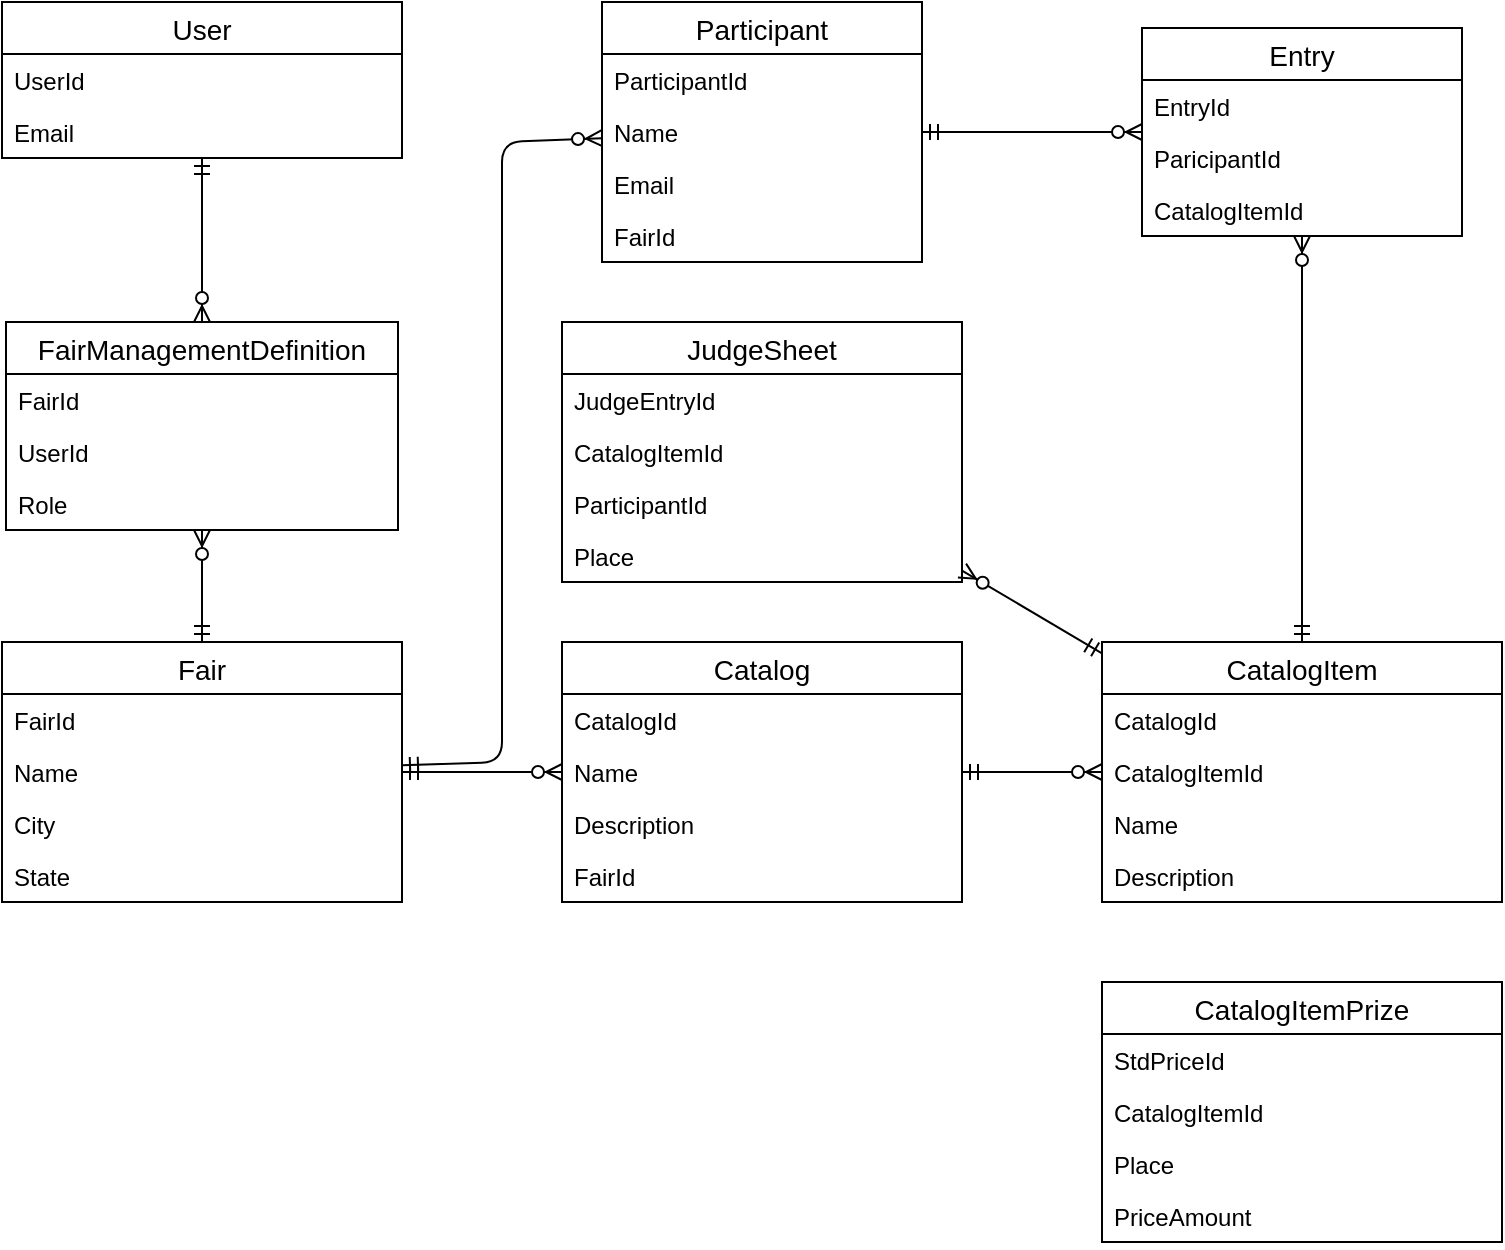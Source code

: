 <mxfile version="13.1.3">
    <diagram id="6hGFLwfOUW9BJ-s0fimq" name="Page-1">
        <mxGraphModel dx="1134" dy="684" grid="1" gridSize="10" guides="1" tooltips="1" connect="1" arrows="1" fold="1" page="1" pageScale="1" pageWidth="827" pageHeight="1169" math="0" shadow="0">
            <root>
                <mxCell id="0"/>
                <mxCell id="1" parent="0"/>
                <mxCell id="18" value="" style="fontSize=12;html=1;endArrow=ERzeroToMany;startArrow=ERmandOne;" edge="1" parent="1" source="2" target="12">
                    <mxGeometry width="100" height="100" relative="1" as="geometry">
                        <mxPoint x="230" y="440" as="sourcePoint"/>
                        <mxPoint x="60" y="378" as="targetPoint"/>
                    </mxGeometry>
                </mxCell>
                <mxCell id="2" value="User" style="swimlane;fontStyle=0;childLayout=stackLayout;horizontal=1;startSize=26;horizontalStack=0;resizeParent=1;resizeParentMax=0;resizeLast=0;collapsible=1;marginBottom=0;align=center;fontSize=14;" vertex="1" parent="1">
                    <mxGeometry x="60" y="200" width="200" height="78" as="geometry"/>
                </mxCell>
                <mxCell id="3" value="UserId" style="text;strokeColor=none;fillColor=none;spacingLeft=4;spacingRight=4;overflow=hidden;rotatable=0;points=[[0,0.5],[1,0.5]];portConstraint=eastwest;fontSize=12;" vertex="1" parent="2">
                    <mxGeometry y="26" width="200" height="26" as="geometry"/>
                </mxCell>
                <mxCell id="4" value="Email" style="text;strokeColor=none;fillColor=none;spacingLeft=4;spacingRight=4;overflow=hidden;rotatable=0;points=[[0,0.5],[1,0.5]];portConstraint=eastwest;fontSize=12;" vertex="1" parent="2">
                    <mxGeometry y="52" width="200" height="26" as="geometry"/>
                </mxCell>
                <mxCell id="12" value="FairManagementDefinition" style="swimlane;fontStyle=0;childLayout=stackLayout;horizontal=1;startSize=26;horizontalStack=0;resizeParent=1;resizeParentMax=0;resizeLast=0;collapsible=1;marginBottom=0;align=center;fontSize=14;" vertex="1" parent="1">
                    <mxGeometry x="62" y="360" width="196" height="104" as="geometry"/>
                </mxCell>
                <mxCell id="13" value="FairId" style="text;strokeColor=none;fillColor=none;spacingLeft=4;spacingRight=4;overflow=hidden;rotatable=0;points=[[0,0.5],[1,0.5]];portConstraint=eastwest;fontSize=12;" vertex="1" parent="12">
                    <mxGeometry y="26" width="196" height="26" as="geometry"/>
                </mxCell>
                <mxCell id="14" value="UserId" style="text;strokeColor=none;fillColor=none;spacingLeft=4;spacingRight=4;overflow=hidden;rotatable=0;points=[[0,0.5],[1,0.5]];portConstraint=eastwest;fontSize=12;" vertex="1" parent="12">
                    <mxGeometry y="52" width="196" height="26" as="geometry"/>
                </mxCell>
                <mxCell id="15" value="Role" style="text;strokeColor=none;fillColor=none;spacingLeft=4;spacingRight=4;overflow=hidden;rotatable=0;points=[[0,0.5],[1,0.5]];portConstraint=eastwest;fontSize=12;" vertex="1" parent="12">
                    <mxGeometry y="78" width="196" height="26" as="geometry"/>
                </mxCell>
                <mxCell id="6" value="Fair" style="swimlane;fontStyle=0;childLayout=stackLayout;horizontal=1;startSize=26;horizontalStack=0;resizeParent=1;resizeParentMax=0;resizeLast=0;collapsible=1;marginBottom=0;align=center;fontSize=14;" vertex="1" parent="1">
                    <mxGeometry x="60" y="520" width="200" height="130" as="geometry"/>
                </mxCell>
                <mxCell id="7" value="FairId" style="text;strokeColor=none;fillColor=none;spacingLeft=4;spacingRight=4;overflow=hidden;rotatable=0;points=[[0,0.5],[1,0.5]];portConstraint=eastwest;fontSize=12;" vertex="1" parent="6">
                    <mxGeometry y="26" width="200" height="26" as="geometry"/>
                </mxCell>
                <mxCell id="8" value="Name" style="text;strokeColor=none;fillColor=none;spacingLeft=4;spacingRight=4;overflow=hidden;rotatable=0;points=[[0,0.5],[1,0.5]];portConstraint=eastwest;fontSize=12;" vertex="1" parent="6">
                    <mxGeometry y="52" width="200" height="26" as="geometry"/>
                </mxCell>
                <mxCell id="9" value="City" style="text;strokeColor=none;fillColor=none;spacingLeft=4;spacingRight=4;overflow=hidden;rotatable=0;points=[[0,0.5],[1,0.5]];portConstraint=eastwest;fontSize=12;" vertex="1" parent="6">
                    <mxGeometry y="78" width="200" height="26" as="geometry"/>
                </mxCell>
                <mxCell id="10" value="State" style="text;strokeColor=none;fillColor=none;spacingLeft=4;spacingRight=4;overflow=hidden;rotatable=0;points=[[0,0.5],[1,0.5]];portConstraint=eastwest;fontSize=12;" vertex="1" parent="6">
                    <mxGeometry y="104" width="200" height="26" as="geometry"/>
                </mxCell>
                <mxCell id="26" value="" style="fontSize=12;html=1;endArrow=ERzeroToMany;startArrow=ERmandOne;" edge="1" parent="1" source="6" target="12">
                    <mxGeometry width="100" height="100" relative="1" as="geometry">
                        <mxPoint x="270" y="229.5" as="sourcePoint"/>
                        <mxPoint x="70" y="388" as="targetPoint"/>
                    </mxGeometry>
                </mxCell>
                <mxCell id="20" value="Participant" style="swimlane;fontStyle=0;childLayout=stackLayout;horizontal=1;startSize=26;horizontalStack=0;resizeParent=1;resizeParentMax=0;resizeLast=0;collapsible=1;marginBottom=0;align=center;fontSize=14;" vertex="1" parent="1">
                    <mxGeometry x="360" y="200" width="160" height="130" as="geometry"/>
                </mxCell>
                <mxCell id="23" value="ParticipantId" style="text;strokeColor=none;fillColor=none;spacingLeft=4;spacingRight=4;overflow=hidden;rotatable=0;points=[[0,0.5],[1,0.5]];portConstraint=eastwest;fontSize=12;" vertex="1" parent="20">
                    <mxGeometry y="26" width="160" height="26" as="geometry"/>
                </mxCell>
                <mxCell id="22" value="Name" style="text;strokeColor=none;fillColor=none;spacingLeft=4;spacingRight=4;overflow=hidden;rotatable=0;points=[[0,0.5],[1,0.5]];portConstraint=eastwest;fontSize=12;" vertex="1" parent="20">
                    <mxGeometry y="52" width="160" height="26" as="geometry"/>
                </mxCell>
                <mxCell id="24" value="Email" style="text;strokeColor=none;fillColor=none;spacingLeft=4;spacingRight=4;overflow=hidden;rotatable=0;points=[[0,0.5],[1,0.5]];portConstraint=eastwest;fontSize=12;" vertex="1" parent="20">
                    <mxGeometry y="78" width="160" height="26" as="geometry"/>
                </mxCell>
                <mxCell id="21" value="FairId" style="text;strokeColor=none;fillColor=none;spacingLeft=4;spacingRight=4;overflow=hidden;rotatable=0;points=[[0,0.5],[1,0.5]];portConstraint=eastwest;fontSize=12;" vertex="1" parent="20">
                    <mxGeometry y="104" width="160" height="26" as="geometry"/>
                </mxCell>
                <mxCell id="32" value="" style="fontSize=12;html=1;endArrow=ERzeroToMany;startArrow=ERmandOne;" edge="1" parent="1" source="6" target="20">
                    <mxGeometry width="100" height="100" relative="1" as="geometry">
                        <mxPoint x="170" y="288" as="sourcePoint"/>
                        <mxPoint x="170" y="370" as="targetPoint"/>
                        <Array as="points">
                            <mxPoint x="310" y="580"/>
                            <mxPoint x="310" y="270"/>
                        </Array>
                    </mxGeometry>
                </mxCell>
                <mxCell id="33" value="" style="fontSize=12;html=1;endArrow=ERzeroToMany;startArrow=ERmandOne;" edge="1" parent="1" source="20" target="27">
                    <mxGeometry width="100" height="100" relative="1" as="geometry">
                        <mxPoint x="270" y="591.667" as="sourcePoint"/>
                        <mxPoint x="370" y="278.077" as="targetPoint"/>
                        <Array as="points">
                            <mxPoint x="560" y="265"/>
                        </Array>
                    </mxGeometry>
                </mxCell>
                <mxCell id="50" value="" style="fontSize=12;html=1;endArrow=ERzeroToMany;startArrow=ERmandOne;" edge="1" parent="1" source="6" target="34">
                    <mxGeometry width="100" height="100" relative="1" as="geometry">
                        <mxPoint x="270" y="591.667" as="sourcePoint"/>
                        <mxPoint x="370" y="278.077" as="targetPoint"/>
                        <Array as="points"/>
                    </mxGeometry>
                </mxCell>
                <mxCell id="27" value="Entry" style="swimlane;fontStyle=0;childLayout=stackLayout;horizontal=1;startSize=26;horizontalStack=0;resizeParent=1;resizeParentMax=0;resizeLast=0;collapsible=1;marginBottom=0;align=center;fontSize=14;" vertex="1" parent="1">
                    <mxGeometry x="630" y="213" width="160" height="104" as="geometry"/>
                </mxCell>
                <mxCell id="28" value="EntryId" style="text;strokeColor=none;fillColor=none;spacingLeft=4;spacingRight=4;overflow=hidden;rotatable=0;points=[[0,0.5],[1,0.5]];portConstraint=eastwest;fontSize=12;" vertex="1" parent="27">
                    <mxGeometry y="26" width="160" height="26" as="geometry"/>
                </mxCell>
                <mxCell id="31" value="ParicipantId" style="text;strokeColor=none;fillColor=none;spacingLeft=4;spacingRight=4;overflow=hidden;rotatable=0;points=[[0,0.5],[1,0.5]];portConstraint=eastwest;fontSize=12;" vertex="1" parent="27">
                    <mxGeometry y="52" width="160" height="26" as="geometry"/>
                </mxCell>
                <mxCell id="51" value="CatalogItemId" style="text;strokeColor=none;fillColor=none;spacingLeft=4;spacingRight=4;overflow=hidden;rotatable=0;points=[[0,0.5],[1,0.5]];portConstraint=eastwest;fontSize=12;" vertex="1" parent="27">
                    <mxGeometry y="78" width="160" height="26" as="geometry"/>
                </mxCell>
                <mxCell id="52" value="" style="fontSize=12;html=1;endArrow=ERzeroToMany;startArrow=ERmandOne;" edge="1" parent="1" source="46" target="27">
                    <mxGeometry width="100" height="100" relative="1" as="geometry">
                        <mxPoint x="530" y="275" as="sourcePoint"/>
                        <mxPoint x="640" y="275" as="targetPoint"/>
                        <Array as="points"/>
                    </mxGeometry>
                </mxCell>
                <mxCell id="53" value="" style="fontSize=12;html=1;endArrow=ERzeroToMany;startArrow=ERmandOne;" edge="1" parent="1" source="34" target="46">
                    <mxGeometry width="100" height="100" relative="1" as="geometry">
                        <mxPoint x="270" y="595" as="sourcePoint"/>
                        <mxPoint x="350" y="595" as="targetPoint"/>
                        <Array as="points"/>
                    </mxGeometry>
                </mxCell>
                <mxCell id="46" value="CatalogItem" style="swimlane;fontStyle=0;childLayout=stackLayout;horizontal=1;startSize=26;horizontalStack=0;resizeParent=1;resizeParentMax=0;resizeLast=0;collapsible=1;marginBottom=0;align=center;fontSize=14;" vertex="1" parent="1">
                    <mxGeometry x="610" y="520" width="200" height="130" as="geometry"/>
                </mxCell>
                <mxCell id="47" value="CatalogId" style="text;strokeColor=none;fillColor=none;spacingLeft=4;spacingRight=4;overflow=hidden;rotatable=0;points=[[0,0.5],[1,0.5]];portConstraint=eastwest;fontSize=12;" vertex="1" parent="46">
                    <mxGeometry y="26" width="200" height="26" as="geometry"/>
                </mxCell>
                <mxCell id="59" value="CatalogItemId" style="text;strokeColor=none;fillColor=none;spacingLeft=4;spacingRight=4;overflow=hidden;rotatable=0;points=[[0,0.5],[1,0.5]];portConstraint=eastwest;fontSize=12;" vertex="1" parent="46">
                    <mxGeometry y="52" width="200" height="26" as="geometry"/>
                </mxCell>
                <mxCell id="48" value="Name" style="text;strokeColor=none;fillColor=none;spacingLeft=4;spacingRight=4;overflow=hidden;rotatable=0;points=[[0,0.5],[1,0.5]];portConstraint=eastwest;fontSize=12;" vertex="1" parent="46">
                    <mxGeometry y="78" width="200" height="26" as="geometry"/>
                </mxCell>
                <mxCell id="49" value="Description" style="text;strokeColor=none;fillColor=none;spacingLeft=4;spacingRight=4;overflow=hidden;rotatable=0;points=[[0,0.5],[1,0.5]];portConstraint=eastwest;fontSize=12;" vertex="1" parent="46">
                    <mxGeometry y="104" width="200" height="26" as="geometry"/>
                </mxCell>
                <mxCell id="54" value="CatalogItemPrize" style="swimlane;fontStyle=0;childLayout=stackLayout;horizontal=1;startSize=26;horizontalStack=0;resizeParent=1;resizeParentMax=0;resizeLast=0;collapsible=1;marginBottom=0;align=center;fontSize=14;" vertex="1" parent="1">
                    <mxGeometry x="610" y="690" width="200" height="130" as="geometry"/>
                </mxCell>
                <mxCell id="55" value="StdPriceId" style="text;strokeColor=none;fillColor=none;spacingLeft=4;spacingRight=4;overflow=hidden;rotatable=0;points=[[0,0.5],[1,0.5]];portConstraint=eastwest;fontSize=12;" vertex="1" parent="54">
                    <mxGeometry y="26" width="200" height="26" as="geometry"/>
                </mxCell>
                <mxCell id="58" value="CatalogItemId" style="text;strokeColor=none;fillColor=none;spacingLeft=4;spacingRight=4;overflow=hidden;rotatable=0;points=[[0,0.5],[1,0.5]];portConstraint=eastwest;fontSize=12;" vertex="1" parent="54">
                    <mxGeometry y="52" width="200" height="26" as="geometry"/>
                </mxCell>
                <mxCell id="56" value="Place" style="text;strokeColor=none;fillColor=none;spacingLeft=4;spacingRight=4;overflow=hidden;rotatable=0;points=[[0,0.5],[1,0.5]];portConstraint=eastwest;fontSize=12;" vertex="1" parent="54">
                    <mxGeometry y="78" width="200" height="26" as="geometry"/>
                </mxCell>
                <mxCell id="57" value="PriceAmount" style="text;strokeColor=none;fillColor=none;spacingLeft=4;spacingRight=4;overflow=hidden;rotatable=0;points=[[0,0.5],[1,0.5]];portConstraint=eastwest;fontSize=12;" vertex="1" parent="54">
                    <mxGeometry y="104" width="200" height="26" as="geometry"/>
                </mxCell>
                <mxCell id="34" value="Catalog" style="swimlane;fontStyle=0;childLayout=stackLayout;horizontal=1;startSize=26;horizontalStack=0;resizeParent=1;resizeParentMax=0;resizeLast=0;collapsible=1;marginBottom=0;align=center;fontSize=14;" vertex="1" parent="1">
                    <mxGeometry x="340" y="520" width="200" height="130" as="geometry"/>
                </mxCell>
                <mxCell id="38" value="CatalogId" style="text;strokeColor=none;fillColor=none;spacingLeft=4;spacingRight=4;overflow=hidden;rotatable=0;points=[[0,0.5],[1,0.5]];portConstraint=eastwest;fontSize=12;" vertex="1" parent="34">
                    <mxGeometry y="26" width="200" height="26" as="geometry"/>
                </mxCell>
                <mxCell id="72" value="Name" style="text;strokeColor=none;fillColor=none;spacingLeft=4;spacingRight=4;overflow=hidden;rotatable=0;points=[[0,0.5],[1,0.5]];portConstraint=eastwest;fontSize=12;" vertex="1" parent="34">
                    <mxGeometry y="52" width="200" height="26" as="geometry"/>
                </mxCell>
                <mxCell id="40" value="Description" style="text;strokeColor=none;fillColor=none;spacingLeft=4;spacingRight=4;overflow=hidden;rotatable=0;points=[[0,0.5],[1,0.5]];portConstraint=eastwest;fontSize=12;" vertex="1" parent="34">
                    <mxGeometry y="78" width="200" height="26" as="geometry"/>
                </mxCell>
                <mxCell id="35" value="FairId" style="text;strokeColor=none;fillColor=none;spacingLeft=4;spacingRight=4;overflow=hidden;rotatable=0;points=[[0,0.5],[1,0.5]];portConstraint=eastwest;fontSize=12;" vertex="1" parent="34">
                    <mxGeometry y="104" width="200" height="26" as="geometry"/>
                </mxCell>
                <mxCell id="83" value="" style="fontSize=12;html=1;endArrow=ERzeroToMany;startArrow=ERmandOne;" edge="1" parent="1" source="46" target="78">
                    <mxGeometry width="100" height="100" relative="1" as="geometry">
                        <mxPoint x="470.0" y="800.0" as="sourcePoint"/>
                        <mxPoint x="540.0" y="800.0" as="targetPoint"/>
                        <Array as="points"/>
                    </mxGeometry>
                </mxCell>
                <mxCell id="78" value="JudgeSheet" style="swimlane;fontStyle=0;childLayout=stackLayout;horizontal=1;startSize=26;horizontalStack=0;resizeParent=1;resizeParentMax=0;resizeLast=0;collapsible=1;marginBottom=0;align=center;fontSize=14;" vertex="1" parent="1">
                    <mxGeometry x="340" y="360" width="200" height="130" as="geometry"/>
                </mxCell>
                <mxCell id="79" value="JudgeEntryId" style="text;strokeColor=none;fillColor=none;spacingLeft=4;spacingRight=4;overflow=hidden;rotatable=0;points=[[0,0.5],[1,0.5]];portConstraint=eastwest;fontSize=12;" vertex="1" parent="78">
                    <mxGeometry y="26" width="200" height="26" as="geometry"/>
                </mxCell>
                <mxCell id="84" value="CatalogItemId" style="text;strokeColor=none;fillColor=none;spacingLeft=4;spacingRight=4;overflow=hidden;rotatable=0;points=[[0,0.5],[1,0.5]];portConstraint=eastwest;fontSize=12;" vertex="1" parent="78">
                    <mxGeometry y="52" width="200" height="26" as="geometry"/>
                </mxCell>
                <mxCell id="85" value="ParticipantId" style="text;strokeColor=none;fillColor=none;spacingLeft=4;spacingRight=4;overflow=hidden;rotatable=0;points=[[0,0.5],[1,0.5]];portConstraint=eastwest;fontSize=12;" vertex="1" parent="78">
                    <mxGeometry y="78" width="200" height="26" as="geometry"/>
                </mxCell>
                <mxCell id="80" value="Place" style="text;strokeColor=none;fillColor=none;spacingLeft=4;spacingRight=4;overflow=hidden;rotatable=0;points=[[0,0.5],[1,0.5]];portConstraint=eastwest;fontSize=12;" vertex="1" parent="78">
                    <mxGeometry y="104" width="200" height="26" as="geometry"/>
                </mxCell>
            </root>
        </mxGraphModel>
    </diagram>
</mxfile>